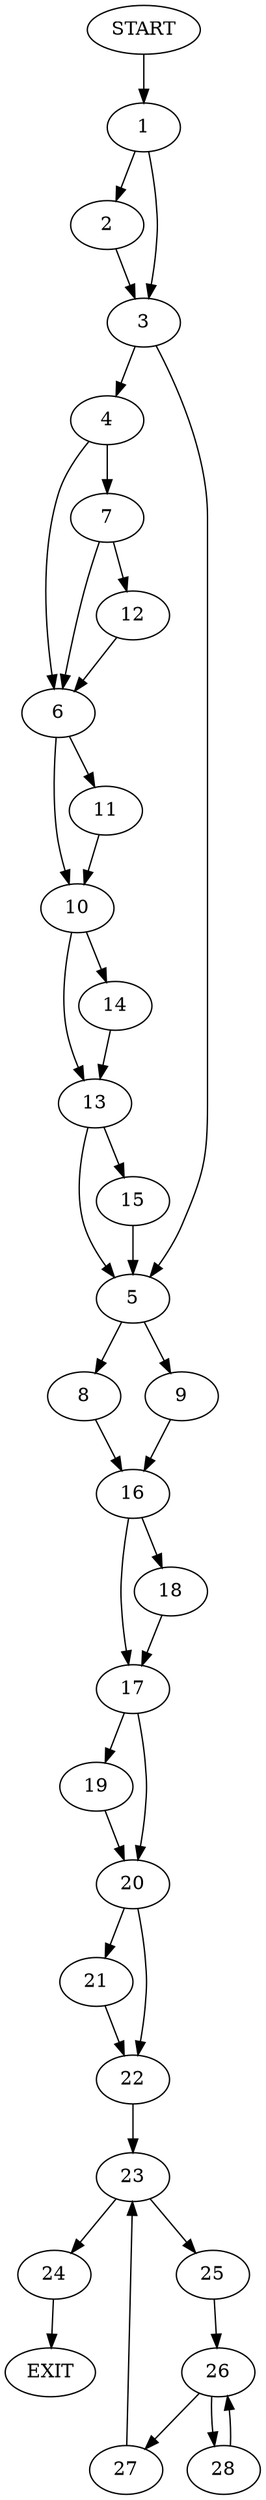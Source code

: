 digraph {
0 [label="START"]
29 [label="EXIT"]
0 -> 1
1 -> 2
1 -> 3
3 -> 4
3 -> 5
2 -> 3
4 -> 6
4 -> 7
5 -> 8
5 -> 9
6 -> 10
6 -> 11
7 -> 6
7 -> 12
12 -> 6
10 -> 13
10 -> 14
11 -> 10
13 -> 5
13 -> 15
14 -> 13
15 -> 5
9 -> 16
8 -> 16
16 -> 17
16 -> 18
18 -> 17
17 -> 19
17 -> 20
20 -> 21
20 -> 22
19 -> 20
21 -> 22
22 -> 23
23 -> 24
23 -> 25
25 -> 26
24 -> 29
26 -> 27
26 -> 28
27 -> 23
28 -> 26
}
